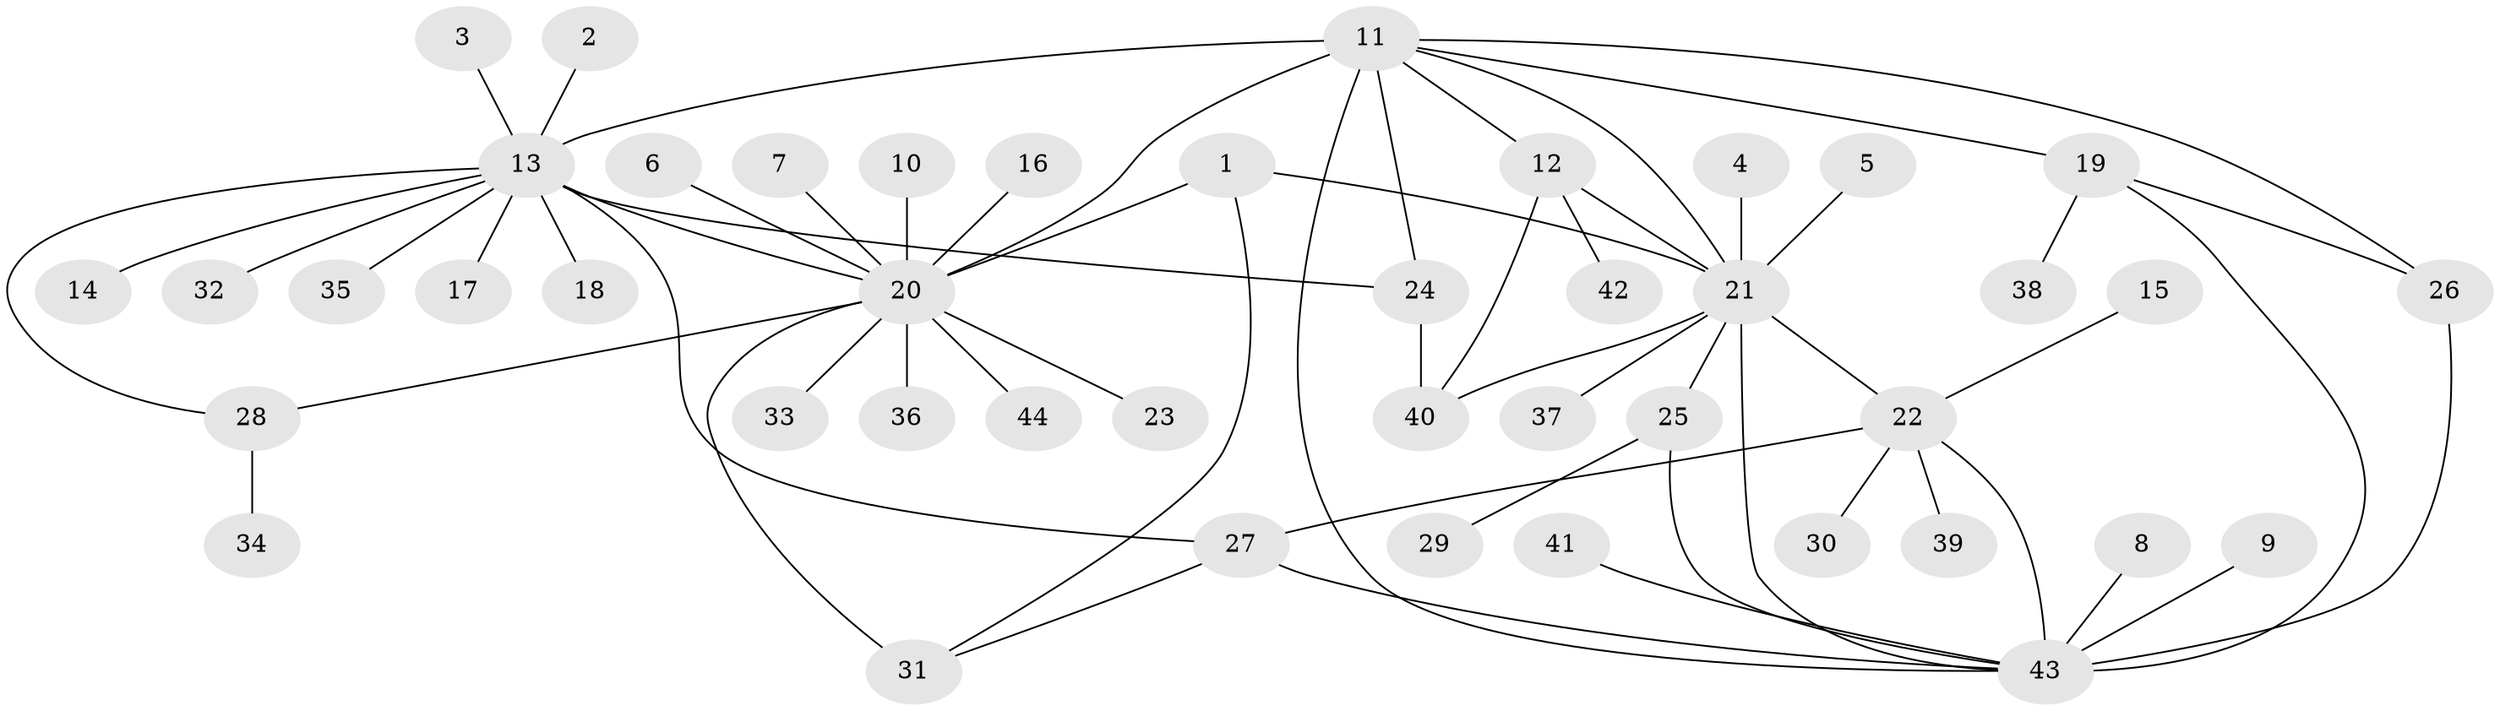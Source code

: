 // original degree distribution, {5: 0.04597701149425287, 9: 0.034482758620689655, 4: 0.05747126436781609, 8: 0.034482758620689655, 7: 0.022988505747126436, 6: 0.04597701149425287, 10: 0.011494252873563218, 1: 0.5747126436781609, 3: 0.05747126436781609, 2: 0.11494252873563218}
// Generated by graph-tools (version 1.1) at 2025/50/03/09/25 03:50:33]
// undirected, 44 vertices, 60 edges
graph export_dot {
graph [start="1"]
  node [color=gray90,style=filled];
  1;
  2;
  3;
  4;
  5;
  6;
  7;
  8;
  9;
  10;
  11;
  12;
  13;
  14;
  15;
  16;
  17;
  18;
  19;
  20;
  21;
  22;
  23;
  24;
  25;
  26;
  27;
  28;
  29;
  30;
  31;
  32;
  33;
  34;
  35;
  36;
  37;
  38;
  39;
  40;
  41;
  42;
  43;
  44;
  1 -- 20 [weight=2.0];
  1 -- 21 [weight=1.0];
  1 -- 31 [weight=1.0];
  2 -- 13 [weight=1.0];
  3 -- 13 [weight=1.0];
  4 -- 21 [weight=1.0];
  5 -- 21 [weight=1.0];
  6 -- 20 [weight=1.0];
  7 -- 20 [weight=1.0];
  8 -- 43 [weight=1.0];
  9 -- 43 [weight=1.0];
  10 -- 20 [weight=1.0];
  11 -- 12 [weight=1.0];
  11 -- 13 [weight=3.0];
  11 -- 19 [weight=1.0];
  11 -- 20 [weight=1.0];
  11 -- 21 [weight=1.0];
  11 -- 24 [weight=1.0];
  11 -- 26 [weight=1.0];
  11 -- 43 [weight=1.0];
  12 -- 21 [weight=2.0];
  12 -- 40 [weight=1.0];
  12 -- 42 [weight=1.0];
  13 -- 14 [weight=1.0];
  13 -- 17 [weight=1.0];
  13 -- 18 [weight=1.0];
  13 -- 20 [weight=1.0];
  13 -- 24 [weight=1.0];
  13 -- 27 [weight=1.0];
  13 -- 28 [weight=1.0];
  13 -- 32 [weight=1.0];
  13 -- 35 [weight=1.0];
  15 -- 22 [weight=1.0];
  16 -- 20 [weight=1.0];
  19 -- 26 [weight=1.0];
  19 -- 38 [weight=1.0];
  19 -- 43 [weight=1.0];
  20 -- 23 [weight=1.0];
  20 -- 28 [weight=1.0];
  20 -- 31 [weight=2.0];
  20 -- 33 [weight=1.0];
  20 -- 36 [weight=1.0];
  20 -- 44 [weight=1.0];
  21 -- 22 [weight=1.0];
  21 -- 25 [weight=1.0];
  21 -- 37 [weight=1.0];
  21 -- 40 [weight=2.0];
  21 -- 43 [weight=1.0];
  22 -- 27 [weight=2.0];
  22 -- 30 [weight=1.0];
  22 -- 39 [weight=1.0];
  22 -- 43 [weight=2.0];
  24 -- 40 [weight=1.0];
  25 -- 29 [weight=1.0];
  25 -- 43 [weight=1.0];
  26 -- 43 [weight=1.0];
  27 -- 31 [weight=1.0];
  27 -- 43 [weight=1.0];
  28 -- 34 [weight=1.0];
  41 -- 43 [weight=1.0];
}
